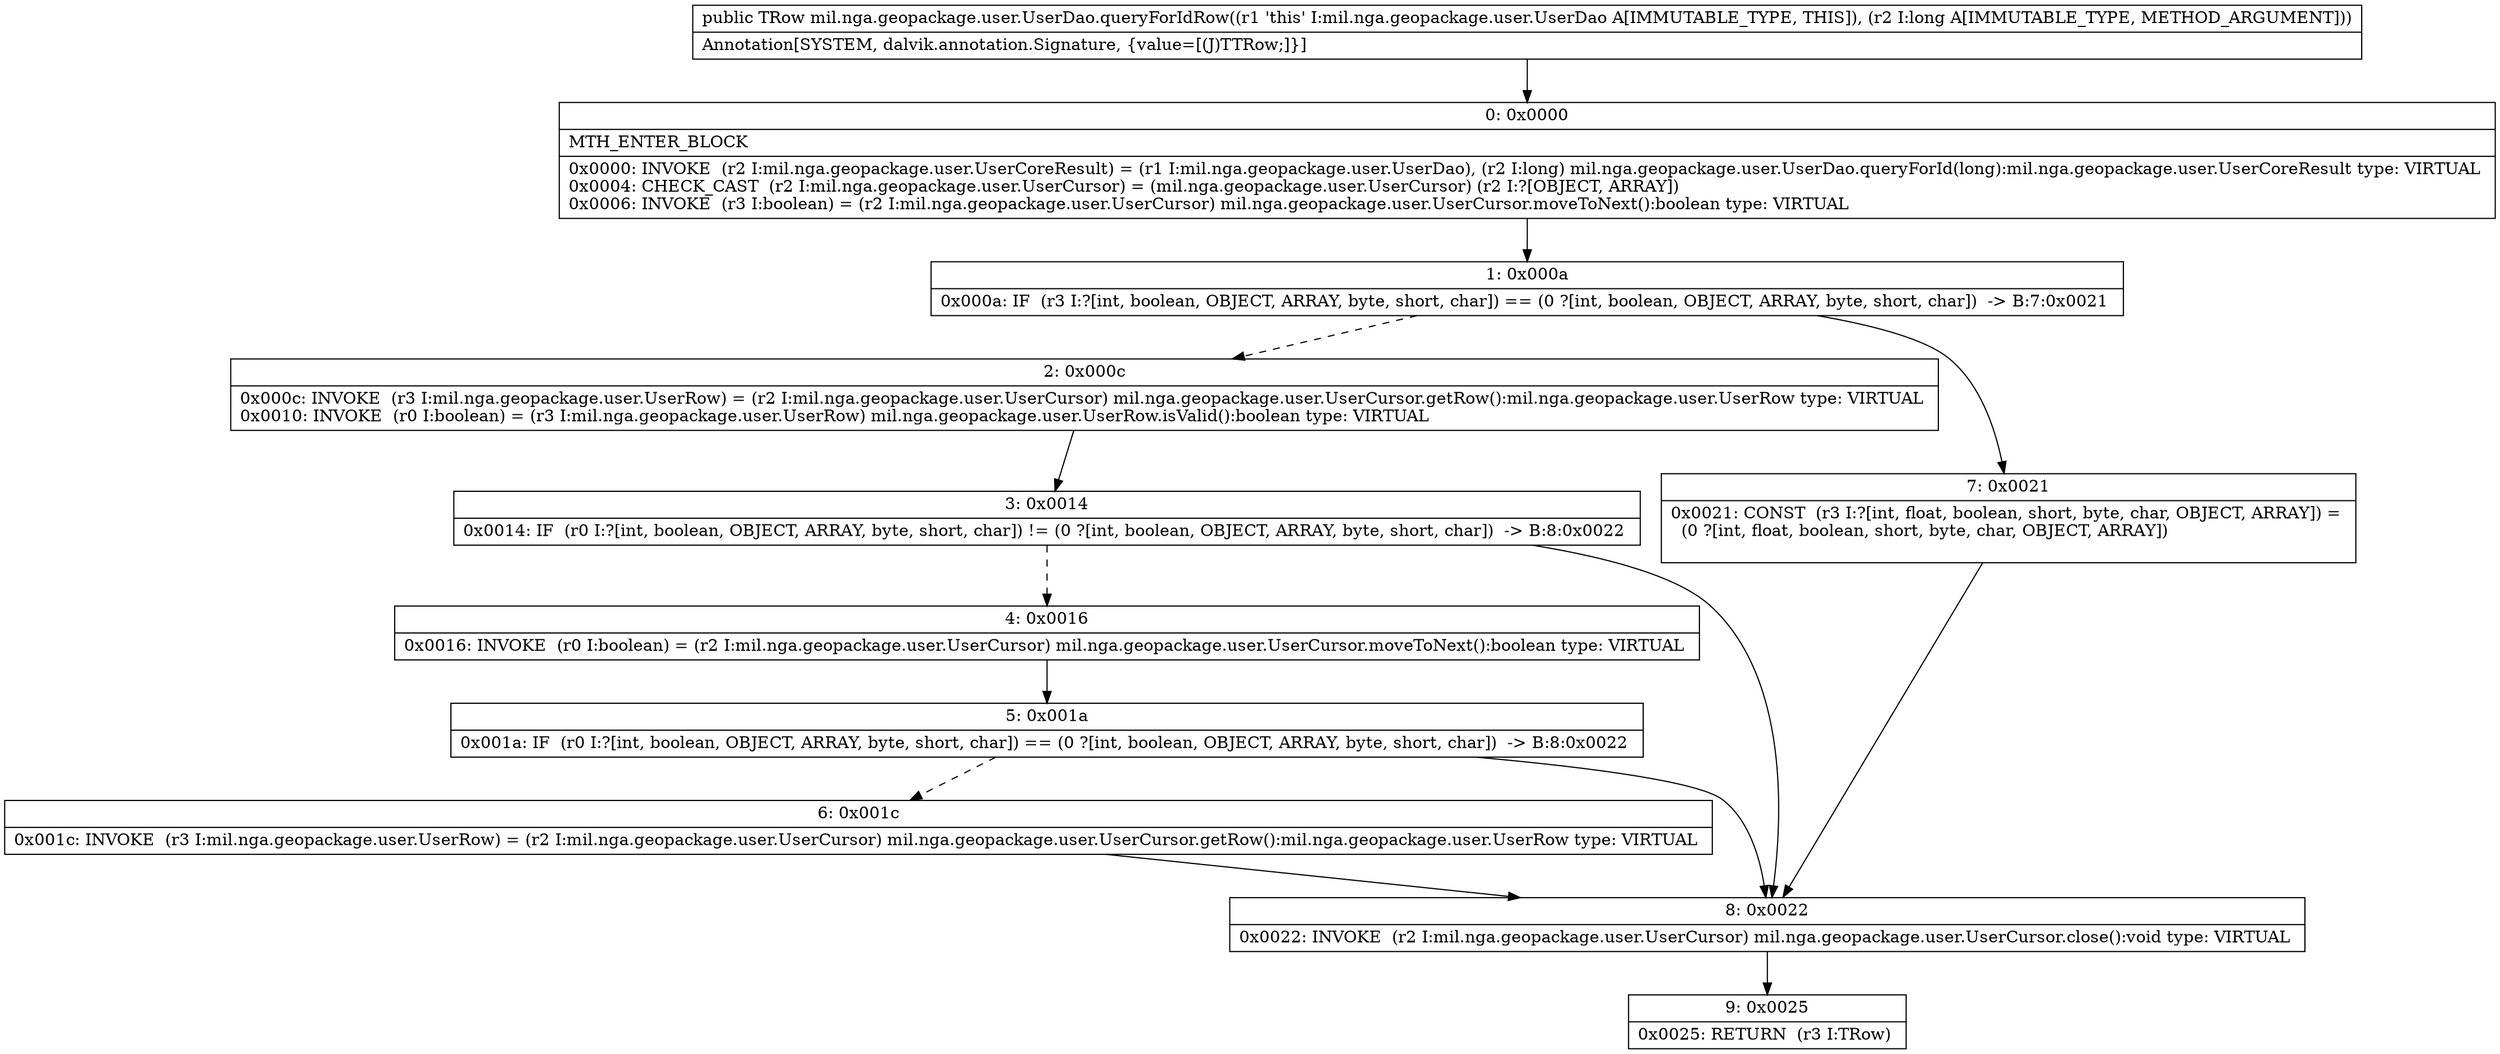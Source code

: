 digraph "CFG formil.nga.geopackage.user.UserDao.queryForIdRow(J)Lmil\/nga\/geopackage\/user\/UserRow;" {
Node_0 [shape=record,label="{0\:\ 0x0000|MTH_ENTER_BLOCK\l|0x0000: INVOKE  (r2 I:mil.nga.geopackage.user.UserCoreResult) = (r1 I:mil.nga.geopackage.user.UserDao), (r2 I:long) mil.nga.geopackage.user.UserDao.queryForId(long):mil.nga.geopackage.user.UserCoreResult type: VIRTUAL \l0x0004: CHECK_CAST  (r2 I:mil.nga.geopackage.user.UserCursor) = (mil.nga.geopackage.user.UserCursor) (r2 I:?[OBJECT, ARRAY]) \l0x0006: INVOKE  (r3 I:boolean) = (r2 I:mil.nga.geopackage.user.UserCursor) mil.nga.geopackage.user.UserCursor.moveToNext():boolean type: VIRTUAL \l}"];
Node_1 [shape=record,label="{1\:\ 0x000a|0x000a: IF  (r3 I:?[int, boolean, OBJECT, ARRAY, byte, short, char]) == (0 ?[int, boolean, OBJECT, ARRAY, byte, short, char])  \-\> B:7:0x0021 \l}"];
Node_2 [shape=record,label="{2\:\ 0x000c|0x000c: INVOKE  (r3 I:mil.nga.geopackage.user.UserRow) = (r2 I:mil.nga.geopackage.user.UserCursor) mil.nga.geopackage.user.UserCursor.getRow():mil.nga.geopackage.user.UserRow type: VIRTUAL \l0x0010: INVOKE  (r0 I:boolean) = (r3 I:mil.nga.geopackage.user.UserRow) mil.nga.geopackage.user.UserRow.isValid():boolean type: VIRTUAL \l}"];
Node_3 [shape=record,label="{3\:\ 0x0014|0x0014: IF  (r0 I:?[int, boolean, OBJECT, ARRAY, byte, short, char]) != (0 ?[int, boolean, OBJECT, ARRAY, byte, short, char])  \-\> B:8:0x0022 \l}"];
Node_4 [shape=record,label="{4\:\ 0x0016|0x0016: INVOKE  (r0 I:boolean) = (r2 I:mil.nga.geopackage.user.UserCursor) mil.nga.geopackage.user.UserCursor.moveToNext():boolean type: VIRTUAL \l}"];
Node_5 [shape=record,label="{5\:\ 0x001a|0x001a: IF  (r0 I:?[int, boolean, OBJECT, ARRAY, byte, short, char]) == (0 ?[int, boolean, OBJECT, ARRAY, byte, short, char])  \-\> B:8:0x0022 \l}"];
Node_6 [shape=record,label="{6\:\ 0x001c|0x001c: INVOKE  (r3 I:mil.nga.geopackage.user.UserRow) = (r2 I:mil.nga.geopackage.user.UserCursor) mil.nga.geopackage.user.UserCursor.getRow():mil.nga.geopackage.user.UserRow type: VIRTUAL \l}"];
Node_7 [shape=record,label="{7\:\ 0x0021|0x0021: CONST  (r3 I:?[int, float, boolean, short, byte, char, OBJECT, ARRAY]) = \l  (0 ?[int, float, boolean, short, byte, char, OBJECT, ARRAY])\l \l}"];
Node_8 [shape=record,label="{8\:\ 0x0022|0x0022: INVOKE  (r2 I:mil.nga.geopackage.user.UserCursor) mil.nga.geopackage.user.UserCursor.close():void type: VIRTUAL \l}"];
Node_9 [shape=record,label="{9\:\ 0x0025|0x0025: RETURN  (r3 I:TRow) \l}"];
MethodNode[shape=record,label="{public TRow mil.nga.geopackage.user.UserDao.queryForIdRow((r1 'this' I:mil.nga.geopackage.user.UserDao A[IMMUTABLE_TYPE, THIS]), (r2 I:long A[IMMUTABLE_TYPE, METHOD_ARGUMENT]))  | Annotation[SYSTEM, dalvik.annotation.Signature, \{value=[(J)TTRow;]\}]\l}"];
MethodNode -> Node_0;
Node_0 -> Node_1;
Node_1 -> Node_2[style=dashed];
Node_1 -> Node_7;
Node_2 -> Node_3;
Node_3 -> Node_4[style=dashed];
Node_3 -> Node_8;
Node_4 -> Node_5;
Node_5 -> Node_6[style=dashed];
Node_5 -> Node_8;
Node_6 -> Node_8;
Node_7 -> Node_8;
Node_8 -> Node_9;
}

